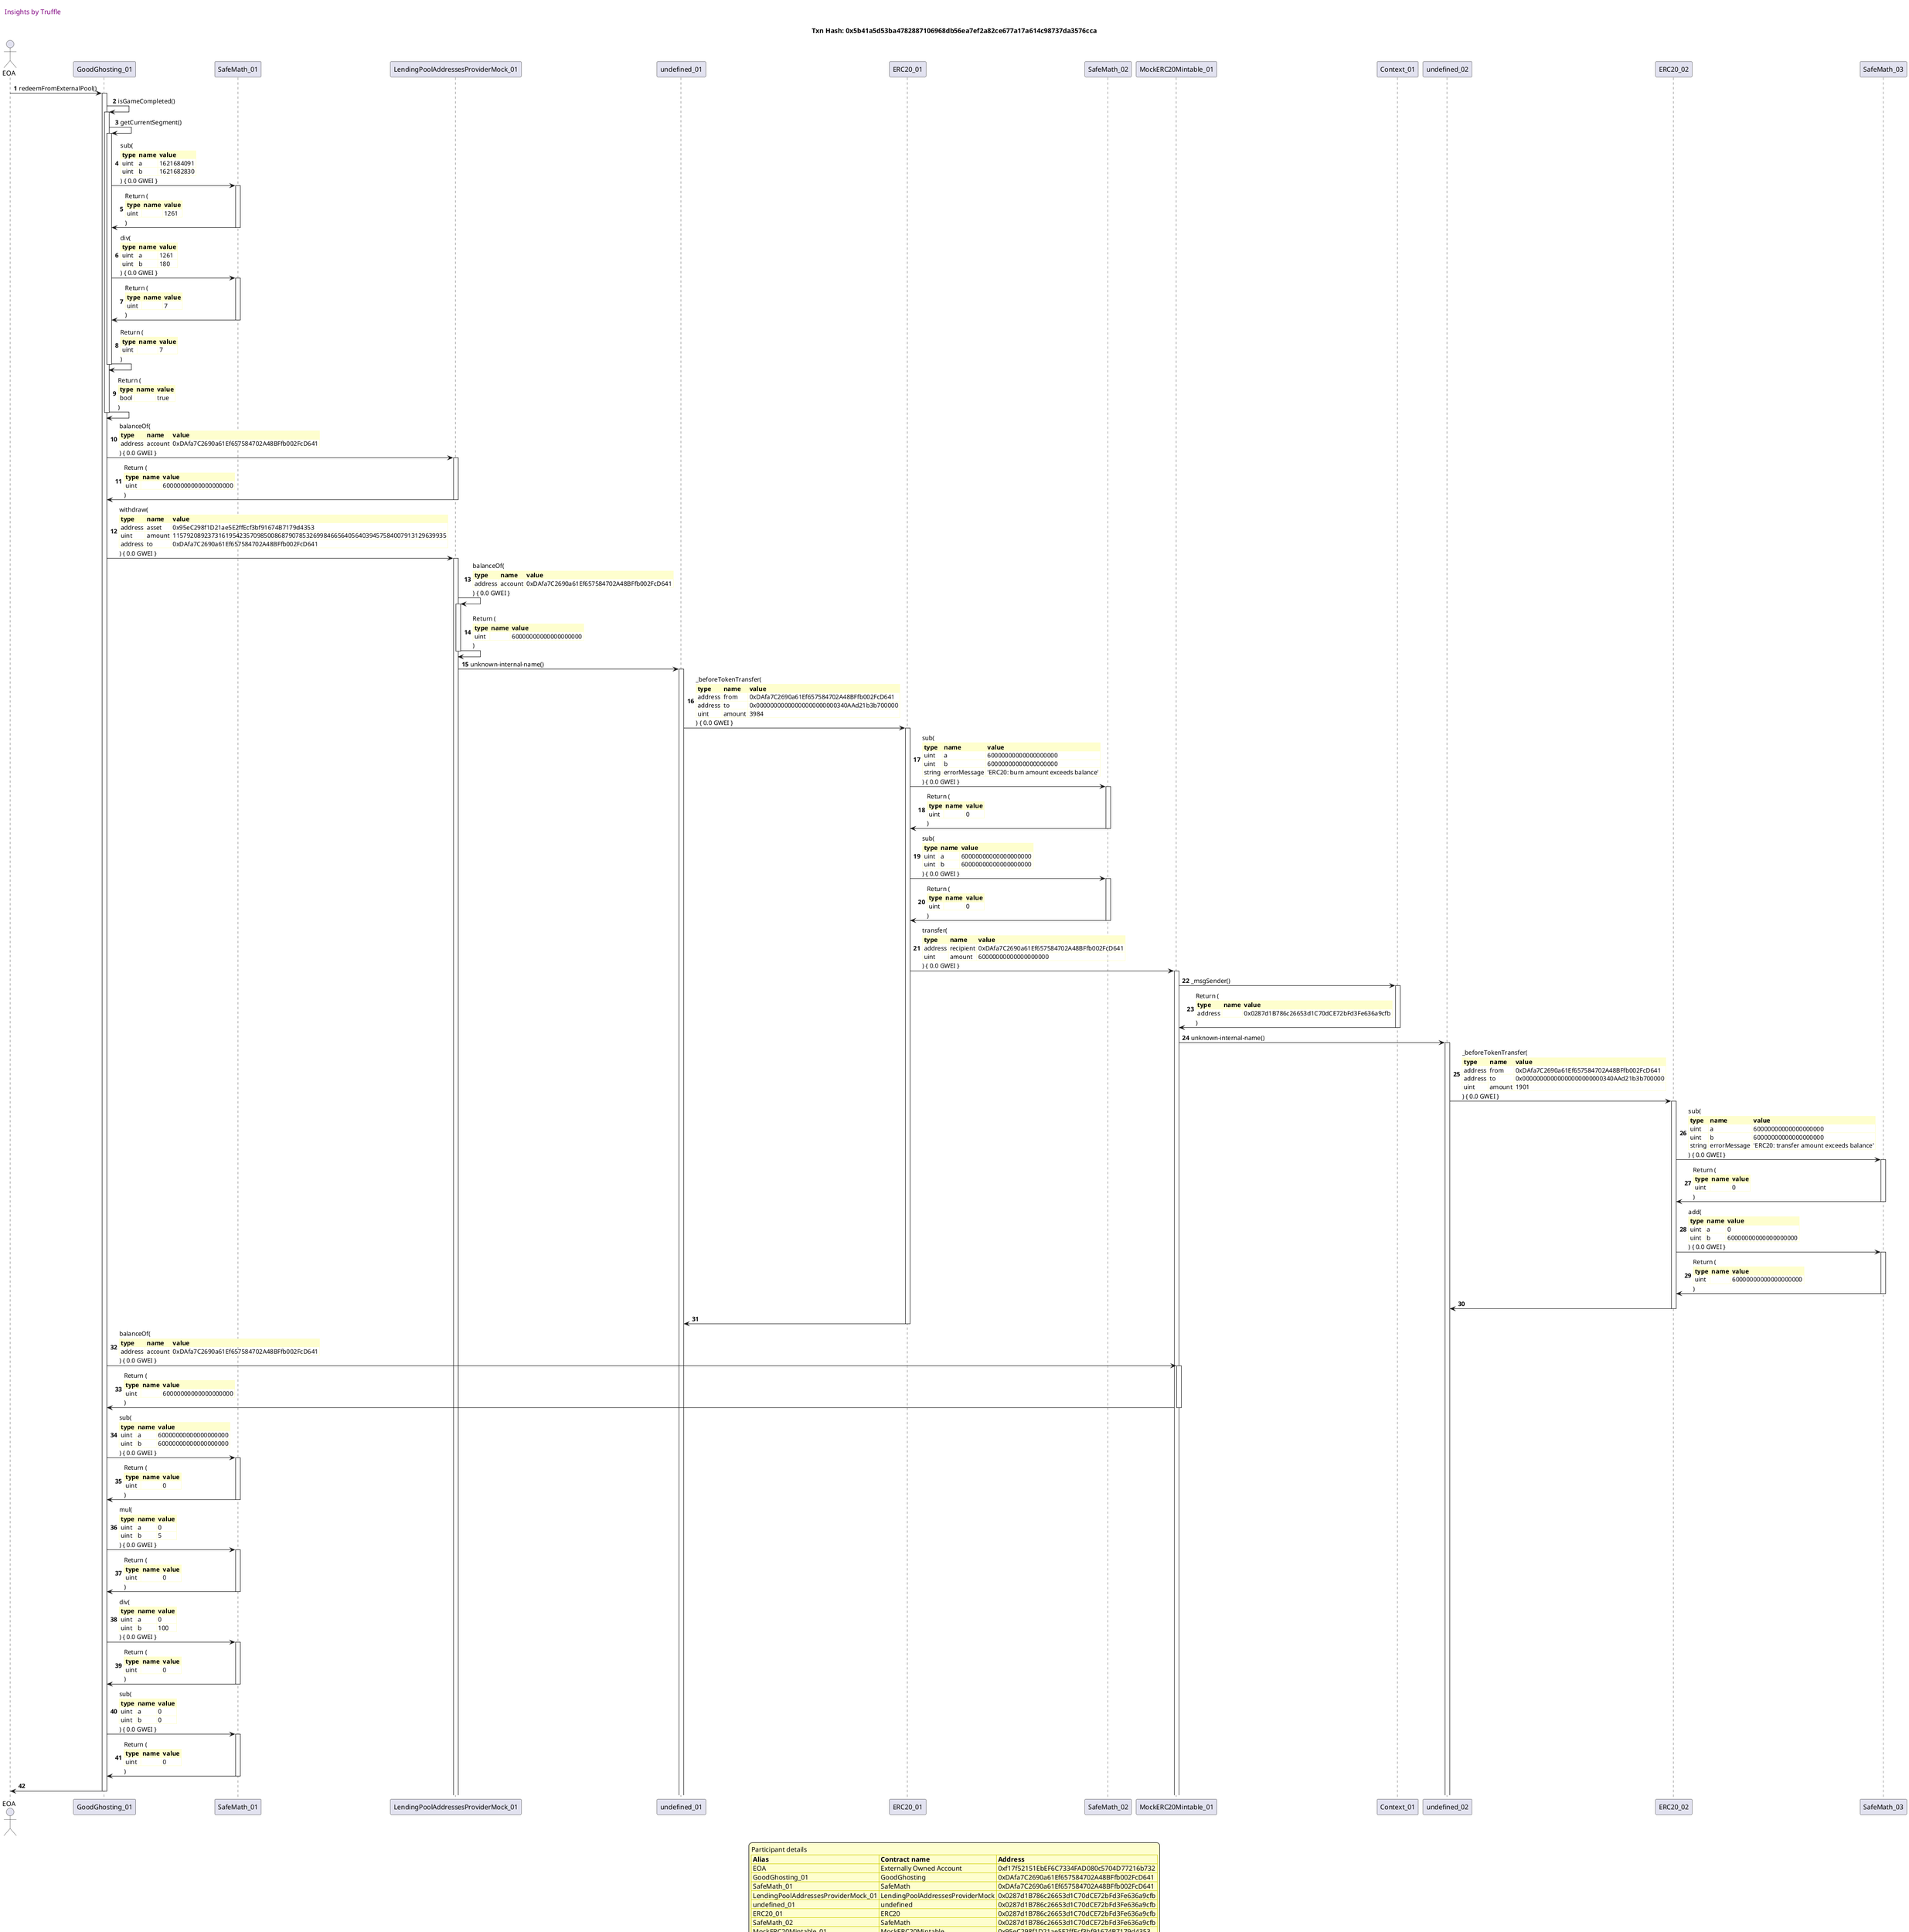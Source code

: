 

@startuml

autonumber
skinparam legendBackgroundColor #FEFECE

<style>
      header {
        HorizontalAlignment left
        FontColor purple
        FontSize 14
        Padding 10
      }
    </style>

header Insights by Truffle

title Txn Hash: 0x5b41a5d53ba4782887106968db56ea7ef2a82ce677a17a614c98737da3576cca


actor EOA as "EOA"
participant GoodGhosting_01 as "GoodGhosting_01"
participant SafeMath_01 as "SafeMath_01"
participant LendingPoolAddressesProviderMock_01 as "LendingPoolAddressesProviderMock_01"
participant undefined_01 as "undefined_01"
participant ERC20_01 as "ERC20_01"
participant SafeMath_02 as "SafeMath_02"
participant MockERC20Mintable_01 as "MockERC20Mintable_01"
participant Context_01 as "Context_01"
participant undefined_02 as "undefined_02"
participant ERC20_02 as "ERC20_02"
participant SafeMath_03 as "SafeMath_03"

"EOA" -> "GoodGhosting_01" ++: redeemFromExternalPool()
"GoodGhosting_01" -> "GoodGhosting_01" ++: isGameCompleted()
"GoodGhosting_01" -> "GoodGhosting_01" ++: getCurrentSegment()
"GoodGhosting_01" -> "SafeMath_01" ++: sub(\n\
<#FEFECE,#FEFECE>|= type |= name |= value |\n\
| uint | a | 1621684091 |\n\
| uint | b | 1621682830 |\n\
) { 0.0 GWEI }
"SafeMath_01" -> "GoodGhosting_01" --: Return (\n\
<#FEFECE,#FEFECE>|= type |= name |= value |\n\
| uint |  | 1261 |\n\
)
"GoodGhosting_01" -> "SafeMath_01" ++: div(\n\
<#FEFECE,#FEFECE>|= type |= name |= value |\n\
| uint | a | 1261 |\n\
| uint | b | 180 |\n\
) { 0.0 GWEI }
"SafeMath_01" -> "GoodGhosting_01" --: Return (\n\
<#FEFECE,#FEFECE>|= type |= name |= value |\n\
| uint |  | 7 |\n\
)
"GoodGhosting_01" -> "GoodGhosting_01" --: Return (\n\
<#FEFECE,#FEFECE>|= type |= name |= value |\n\
| uint |  | 7 |\n\
)
"GoodGhosting_01" -> "GoodGhosting_01" --: Return (\n\
<#FEFECE,#FEFECE>|= type |= name |= value |\n\
| bool |  | true |\n\
)
"GoodGhosting_01" -> "LendingPoolAddressesProviderMock_01" ++: balanceOf(\n\
<#FEFECE,#FEFECE>|= type |= name |= value |\n\
| address | account | 0xDAfa7C2690a61Ef657584702A48BFfb002FcD641 |\n\
) { 0.0 GWEI }
"LendingPoolAddressesProviderMock_01" -> "GoodGhosting_01" --: Return (\n\
<#FEFECE,#FEFECE>|= type |= name |= value |\n\
| uint |  | 60000000000000000000 |\n\
)
"GoodGhosting_01" -> "LendingPoolAddressesProviderMock_01" ++: withdraw(\n\
<#FEFECE,#FEFECE>|= type |= name |= value |\n\
| address | asset | 0x95eC298f1D21ae5E2ffEcf3bf91674B7179d4353 |\n\
| uint | amount | 115792089237316195423570985008687907853269984665640564039457584007913129639935 |\n\
| address | to | 0xDAfa7C2690a61Ef657584702A48BFfb002FcD641 |\n\
) { 0.0 GWEI }
"LendingPoolAddressesProviderMock_01" -> "LendingPoolAddressesProviderMock_01" ++: balanceOf(\n\
<#FEFECE,#FEFECE>|= type |= name |= value |\n\
| address | account | 0xDAfa7C2690a61Ef657584702A48BFfb002FcD641 |\n\
) { 0.0 GWEI }
"LendingPoolAddressesProviderMock_01" -> "LendingPoolAddressesProviderMock_01" --: Return (\n\
<#FEFECE,#FEFECE>|= type |= name |= value |\n\
| uint |  | 60000000000000000000 |\n\
)
"LendingPoolAddressesProviderMock_01" -> "undefined_01" ++: unknown-internal-name()
"undefined_01" -> "ERC20_01" ++: _beforeTokenTransfer(\n\
<#FEFECE,#FEFECE>|= type |= name |= value |\n\
| address | from | 0xDAfa7C2690a61Ef657584702A48BFfb002FcD641 |\n\
| address | to | 0x00000000000000000000000340AAd21b3b700000 |\n\
| uint | amount | 3984 |\n\
) { 0.0 GWEI }
"ERC20_01" -> "SafeMath_02" ++: sub(\n\
<#FEFECE,#FEFECE>|= type |= name |= value |\n\
| uint | a | 60000000000000000000 |\n\
| uint | b | 60000000000000000000 |\n\
| string | errorMessage | 'ERC20: burn amount exceeds balance' |\n\
) { 0.0 GWEI }
"SafeMath_02" -> "ERC20_01" --: Return (\n\
<#FEFECE,#FEFECE>|= type |= name |= value |\n\
| uint |  | 0 |\n\
)
"ERC20_01" -> "SafeMath_02" ++: sub(\n\
<#FEFECE,#FEFECE>|= type |= name |= value |\n\
| uint | a | 60000000000000000000 |\n\
| uint | b | 60000000000000000000 |\n\
) { 0.0 GWEI }
"SafeMath_02" -> "ERC20_01" --: Return (\n\
<#FEFECE,#FEFECE>|= type |= name |= value |\n\
| uint |  | 0 |\n\
)
"ERC20_01" -> "MockERC20Mintable_01" ++: transfer(\n\
<#FEFECE,#FEFECE>|= type |= name |= value |\n\
| address | recipient | 0xDAfa7C2690a61Ef657584702A48BFfb002FcD641 |\n\
| uint | amount | 60000000000000000000 |\n\
) { 0.0 GWEI }
"MockERC20Mintable_01" -> "Context_01" ++: _msgSender()
"Context_01" -> "MockERC20Mintable_01" --: Return (\n\
<#FEFECE,#FEFECE>|= type |= name |= value |\n\
| address |  | 0x0287d1B786c26653d1C70dCE72bFd3Fe636a9cfb |\n\
)
"MockERC20Mintable_01" -> "undefined_02" ++: unknown-internal-name()
"undefined_02" -> "ERC20_02" ++: _beforeTokenTransfer(\n\
<#FEFECE,#FEFECE>|= type |= name |= value |\n\
| address | from | 0xDAfa7C2690a61Ef657584702A48BFfb002FcD641 |\n\
| address | to | 0x00000000000000000000000340AAd21b3b700000 |\n\
| uint | amount | 1901 |\n\
) { 0.0 GWEI }
"ERC20_02" -> "SafeMath_03" ++: sub(\n\
<#FEFECE,#FEFECE>|= type |= name |= value |\n\
| uint | a | 60000000000000000000 |\n\
| uint | b | 60000000000000000000 |\n\
| string | errorMessage | 'ERC20: transfer amount exceeds balance' |\n\
) { 0.0 GWEI }
"SafeMath_03" -> "ERC20_02" --: Return (\n\
<#FEFECE,#FEFECE>|= type |= name |= value |\n\
| uint |  | 0 |\n\
)
"ERC20_02" -> "SafeMath_03" ++: add(\n\
<#FEFECE,#FEFECE>|= type |= name |= value |\n\
| uint | a | 0 |\n\
| uint | b | 60000000000000000000 |\n\
) { 0.0 GWEI }
"SafeMath_03" -> "ERC20_02" --: Return (\n\
<#FEFECE,#FEFECE>|= type |= name |= value |\n\
| uint |  | 60000000000000000000 |\n\
)
"ERC20_02" -> "undefined_02" --: 
"ERC20_01" -> "undefined_01" --: 
"GoodGhosting_01" -> "MockERC20Mintable_01" ++: balanceOf(\n\
<#FEFECE,#FEFECE>|= type |= name |= value |\n\
| address | account | 0xDAfa7C2690a61Ef657584702A48BFfb002FcD641 |\n\
) { 0.0 GWEI }
"MockERC20Mintable_01" -> "GoodGhosting_01" --: Return (\n\
<#FEFECE,#FEFECE>|= type |= name |= value |\n\
| uint |  | 60000000000000000000 |\n\
)
"GoodGhosting_01" -> "SafeMath_01" ++: sub(\n\
<#FEFECE,#FEFECE>|= type |= name |= value |\n\
| uint | a | 60000000000000000000 |\n\
| uint | b | 60000000000000000000 |\n\
) { 0.0 GWEI }
"SafeMath_01" -> "GoodGhosting_01" --: Return (\n\
<#FEFECE,#FEFECE>|= type |= name |= value |\n\
| uint |  | 0 |\n\
)
"GoodGhosting_01" -> "SafeMath_01" ++: mul(\n\
<#FEFECE,#FEFECE>|= type |= name |= value |\n\
| uint | a | 0 |\n\
| uint | b | 5 |\n\
) { 0.0 GWEI }
"SafeMath_01" -> "GoodGhosting_01" --: Return (\n\
<#FEFECE,#FEFECE>|= type |= name |= value |\n\
| uint |  | 0 |\n\
)
"GoodGhosting_01" -> "SafeMath_01" ++: div(\n\
<#FEFECE,#FEFECE>|= type |= name |= value |\n\
| uint | a | 0 |\n\
| uint | b | 100 |\n\
) { 0.0 GWEI }
"SafeMath_01" -> "GoodGhosting_01" --: Return (\n\
<#FEFECE,#FEFECE>|= type |= name |= value |\n\
| uint |  | 0 |\n\
)
"GoodGhosting_01" -> "SafeMath_01" ++: sub(\n\
<#FEFECE,#FEFECE>|= type |= name |= value |\n\
| uint | a | 0 |\n\
| uint | b | 0 |\n\
) { 0.0 GWEI }
"SafeMath_01" -> "GoodGhosting_01" --: Return (\n\
<#FEFECE,#FEFECE>|= type |= name |= value |\n\
| uint |  | 0 |\n\
)
"GoodGhosting_01" -> "EOA" --: 

legend
Participant details
<#FEFECE,#D0D000>|= Alias |= Contract name |= Address |
<#FEFECE>| EOA | Externally Owned Account | 0xf17f52151EbEF6C7334FAD080c5704D77216b732 |
<#FEFECE>| GoodGhosting_01 | GoodGhosting | 0xDAfa7C2690a61Ef657584702A48BFfb002FcD641 |
<#FEFECE>| SafeMath_01 | SafeMath | 0xDAfa7C2690a61Ef657584702A48BFfb002FcD641 |
<#FEFECE>| LendingPoolAddressesProviderMock_01 | LendingPoolAddressesProviderMock | 0x0287d1B786c26653d1C70dCE72bFd3Fe636a9cfb |
<#FEFECE>| undefined_01 | undefined | 0x0287d1B786c26653d1C70dCE72bFd3Fe636a9cfb |
<#FEFECE>| ERC20_01 | ERC20 | 0x0287d1B786c26653d1C70dCE72bFd3Fe636a9cfb |
<#FEFECE>| SafeMath_02 | SafeMath | 0x0287d1B786c26653d1C70dCE72bFd3Fe636a9cfb |
<#FEFECE>| MockERC20Mintable_01 | MockERC20Mintable | 0x95eC298f1D21ae5E2ffEcf3bf91674B7179d4353 |
<#FEFECE>| Context_01 | Context | 0x95eC298f1D21ae5E2ffEcf3bf91674B7179d4353 |
<#FEFECE>| undefined_02 | undefined | 0x95eC298f1D21ae5E2ffEcf3bf91674B7179d4353 |
<#FEFECE>| ERC20_02 | ERC20 | 0x95eC298f1D21ae5E2ffEcf3bf91674B7179d4353 |
<#FEFECE>| SafeMath_03 | SafeMath | 0x95eC298f1D21ae5E2ffEcf3bf91674B7179d4353 |
endlegend

@enduml